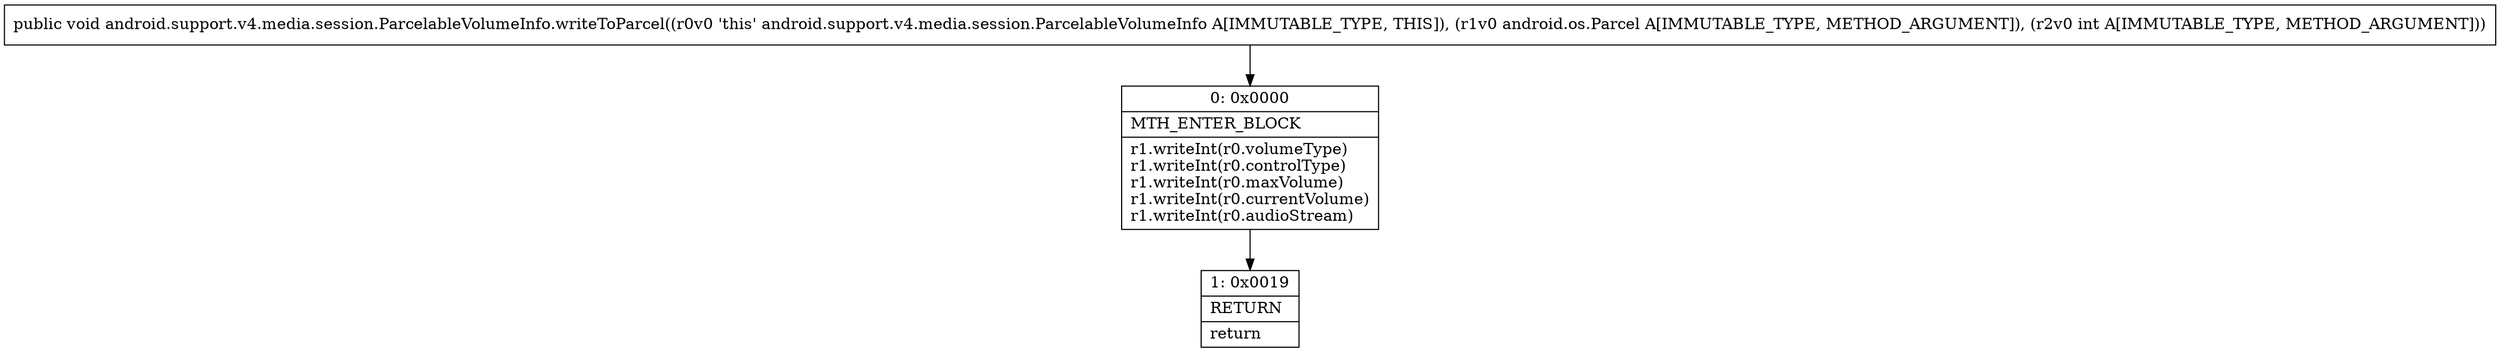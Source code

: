 digraph "CFG forandroid.support.v4.media.session.ParcelableVolumeInfo.writeToParcel(Landroid\/os\/Parcel;I)V" {
Node_0 [shape=record,label="{0\:\ 0x0000|MTH_ENTER_BLOCK\l|r1.writeInt(r0.volumeType)\lr1.writeInt(r0.controlType)\lr1.writeInt(r0.maxVolume)\lr1.writeInt(r0.currentVolume)\lr1.writeInt(r0.audioStream)\l}"];
Node_1 [shape=record,label="{1\:\ 0x0019|RETURN\l|return\l}"];
MethodNode[shape=record,label="{public void android.support.v4.media.session.ParcelableVolumeInfo.writeToParcel((r0v0 'this' android.support.v4.media.session.ParcelableVolumeInfo A[IMMUTABLE_TYPE, THIS]), (r1v0 android.os.Parcel A[IMMUTABLE_TYPE, METHOD_ARGUMENT]), (r2v0 int A[IMMUTABLE_TYPE, METHOD_ARGUMENT])) }"];
MethodNode -> Node_0;
Node_0 -> Node_1;
}

